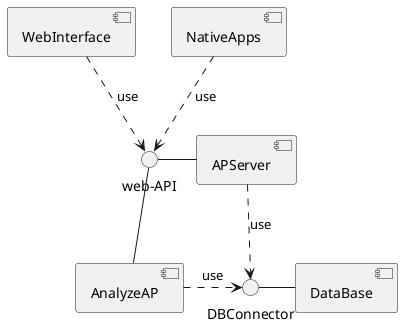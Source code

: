 @startuml 01-02-CP_コンポネント図
    skinparam componentStyle uml2 

    'コンポネント
    [WebInterface] as WEB
    [APServer] as AP
    [AnalyzeAP] as ANALYZE
    [DataBase] as DB

    [NativeApps] as NATIVE

    'インターフェース
    () "web-API" as api
    () "DBConnector" as connector

    'コンポネントとインターフェースの紐づけ
    api - AP
    api -- ANALYZE
    connector - DB

    'コンポネントのリレーション
    WEB ..> api: use
    AP ..> connector: use
    ANALYZE .> connector: use

    NATIVE ..> api: use

@enduml
